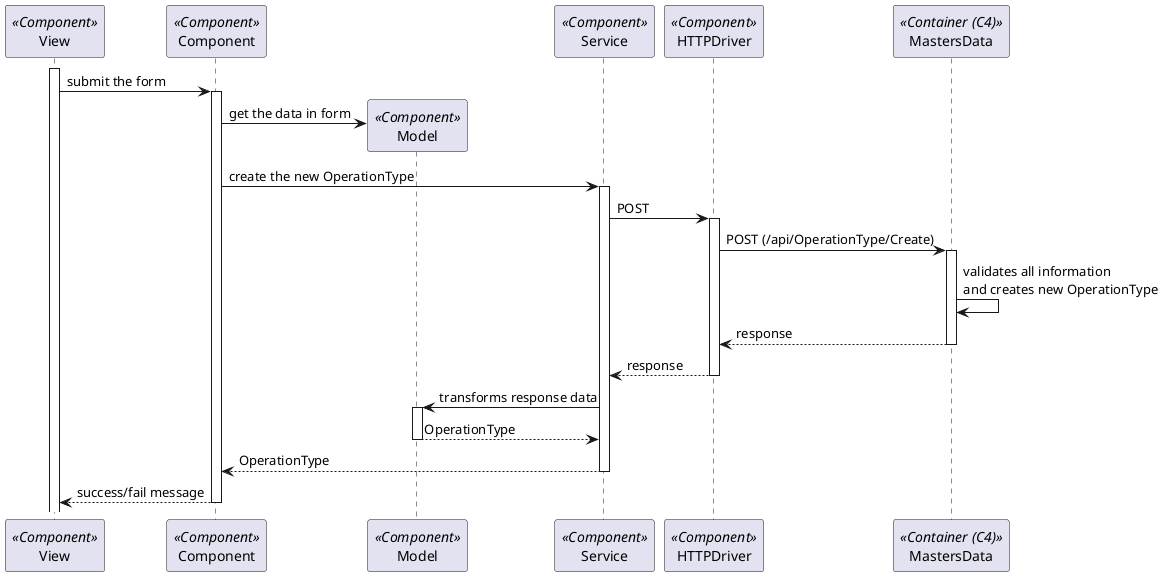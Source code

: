 ```plantuml
@startuml Process_View
participant View as View <<Component>>
participant Component as Component <<Component>>
participant Model as Model <<Component>>
participant Service as Service <<Component>>
participant HTTPDriver as HTTPDriver <<Component>>
participant MastersData as BE <<Container (C4)>>

activate View
View -> Component: submit the form
activate Component
Component -> Model**: get the data in form
Component -> Service: create the new OperationType
activate Service
Service -> HTTPDriver: POST
activate HTTPDriver
HTTPDriver -> BE: POST (/api/OperationType/Create)
activate BE
BE -> BE: validates all information\nand creates new OperationType
return response
return response
Service -> Model: transforms response data
activate Model
return OperationType
return OperationType
return success/fail message

@enduml
```